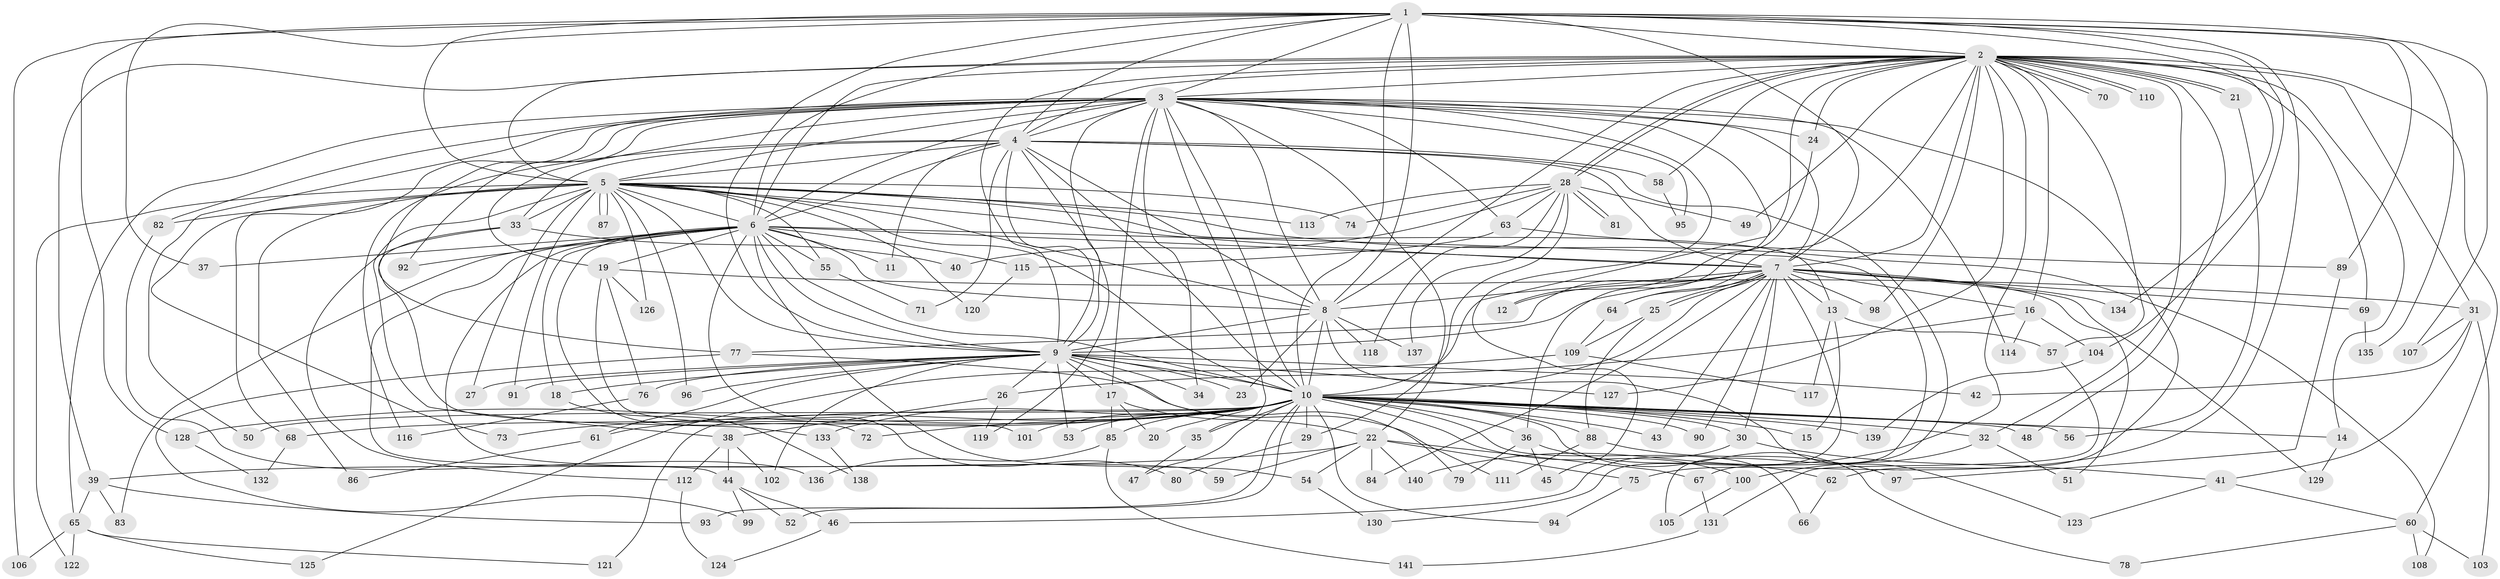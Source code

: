 // coarse degree distribution, {24: 0.010101010101010102, 48: 0.010101010101010102, 20: 0.020202020202020204, 5: 0.08080808080808081, 3: 0.26262626262626265, 4: 0.10101010101010101, 10: 0.020202020202020204, 2: 0.36363636363636365, 1: 0.0707070707070707, 9: 0.010101010101010102, 23: 0.010101010101010102, 26: 0.010101010101010102, 6: 0.020202020202020204, 15: 0.010101010101010102}
// Generated by graph-tools (version 1.1) at 2025/36/03/04/25 23:36:20]
// undirected, 141 vertices, 307 edges
graph export_dot {
  node [color=gray90,style=filled];
  1;
  2;
  3;
  4;
  5;
  6;
  7;
  8;
  9;
  10;
  11;
  12;
  13;
  14;
  15;
  16;
  17;
  18;
  19;
  20;
  21;
  22;
  23;
  24;
  25;
  26;
  27;
  28;
  29;
  30;
  31;
  32;
  33;
  34;
  35;
  36;
  37;
  38;
  39;
  40;
  41;
  42;
  43;
  44;
  45;
  46;
  47;
  48;
  49;
  50;
  51;
  52;
  53;
  54;
  55;
  56;
  57;
  58;
  59;
  60;
  61;
  62;
  63;
  64;
  65;
  66;
  67;
  68;
  69;
  70;
  71;
  72;
  73;
  74;
  75;
  76;
  77;
  78;
  79;
  80;
  81;
  82;
  83;
  84;
  85;
  86;
  87;
  88;
  89;
  90;
  91;
  92;
  93;
  94;
  95;
  96;
  97;
  98;
  99;
  100;
  101;
  102;
  103;
  104;
  105;
  106;
  107;
  108;
  109;
  110;
  111;
  112;
  113;
  114;
  115;
  116;
  117;
  118;
  119;
  120;
  121;
  122;
  123;
  124;
  125;
  126;
  127;
  128;
  129;
  130;
  131;
  132;
  133;
  134;
  135;
  136;
  137;
  138;
  139;
  140;
  141;
  1 -- 2;
  1 -- 3;
  1 -- 4;
  1 -- 5;
  1 -- 6;
  1 -- 7;
  1 -- 8;
  1 -- 9;
  1 -- 10;
  1 -- 37;
  1 -- 75;
  1 -- 89;
  1 -- 104;
  1 -- 106;
  1 -- 107;
  1 -- 128;
  1 -- 134;
  1 -- 135;
  2 -- 3;
  2 -- 4;
  2 -- 5;
  2 -- 6;
  2 -- 7;
  2 -- 8;
  2 -- 9;
  2 -- 10;
  2 -- 14;
  2 -- 16;
  2 -- 21;
  2 -- 21;
  2 -- 24;
  2 -- 28;
  2 -- 28;
  2 -- 31;
  2 -- 32;
  2 -- 39;
  2 -- 48;
  2 -- 49;
  2 -- 57;
  2 -- 58;
  2 -- 60;
  2 -- 64;
  2 -- 69;
  2 -- 70;
  2 -- 70;
  2 -- 98;
  2 -- 110;
  2 -- 110;
  2 -- 127;
  2 -- 140;
  3 -- 4;
  3 -- 5;
  3 -- 6;
  3 -- 7;
  3 -- 8;
  3 -- 9;
  3 -- 10;
  3 -- 12;
  3 -- 17;
  3 -- 19;
  3 -- 22;
  3 -- 24;
  3 -- 34;
  3 -- 35;
  3 -- 45;
  3 -- 50;
  3 -- 62;
  3 -- 63;
  3 -- 65;
  3 -- 73;
  3 -- 77;
  3 -- 82;
  3 -- 92;
  3 -- 95;
  3 -- 114;
  4 -- 5;
  4 -- 6;
  4 -- 7;
  4 -- 8;
  4 -- 9;
  4 -- 10;
  4 -- 11;
  4 -- 33;
  4 -- 58;
  4 -- 67;
  4 -- 71;
  4 -- 116;
  4 -- 119;
  5 -- 6;
  5 -- 7;
  5 -- 8;
  5 -- 9;
  5 -- 10;
  5 -- 13;
  5 -- 27;
  5 -- 33;
  5 -- 38;
  5 -- 55;
  5 -- 68;
  5 -- 74;
  5 -- 82;
  5 -- 86;
  5 -- 87;
  5 -- 87;
  5 -- 91;
  5 -- 96;
  5 -- 108;
  5 -- 113;
  5 -- 120;
  5 -- 122;
  5 -- 126;
  6 -- 7;
  6 -- 8;
  6 -- 9;
  6 -- 10;
  6 -- 11;
  6 -- 18;
  6 -- 19;
  6 -- 37;
  6 -- 44;
  6 -- 54;
  6 -- 55;
  6 -- 59;
  6 -- 72;
  6 -- 80;
  6 -- 83;
  6 -- 92;
  6 -- 105;
  6 -- 115;
  7 -- 8;
  7 -- 9;
  7 -- 10;
  7 -- 12;
  7 -- 13;
  7 -- 16;
  7 -- 25;
  7 -- 25;
  7 -- 30;
  7 -- 43;
  7 -- 51;
  7 -- 64;
  7 -- 69;
  7 -- 77;
  7 -- 84;
  7 -- 90;
  7 -- 98;
  7 -- 129;
  7 -- 130;
  7 -- 134;
  8 -- 9;
  8 -- 10;
  8 -- 23;
  8 -- 118;
  8 -- 123;
  8 -- 137;
  9 -- 10;
  9 -- 17;
  9 -- 18;
  9 -- 23;
  9 -- 26;
  9 -- 27;
  9 -- 34;
  9 -- 42;
  9 -- 53;
  9 -- 61;
  9 -- 76;
  9 -- 79;
  9 -- 91;
  9 -- 96;
  9 -- 102;
  9 -- 127;
  10 -- 14;
  10 -- 15;
  10 -- 20;
  10 -- 29;
  10 -- 30;
  10 -- 32;
  10 -- 35;
  10 -- 36;
  10 -- 43;
  10 -- 47;
  10 -- 48;
  10 -- 50;
  10 -- 52;
  10 -- 53;
  10 -- 56;
  10 -- 61;
  10 -- 66;
  10 -- 68;
  10 -- 72;
  10 -- 73;
  10 -- 78;
  10 -- 85;
  10 -- 88;
  10 -- 90;
  10 -- 93;
  10 -- 94;
  10 -- 100;
  10 -- 101;
  10 -- 121;
  10 -- 128;
  10 -- 133;
  10 -- 139;
  13 -- 15;
  13 -- 57;
  13 -- 117;
  14 -- 129;
  16 -- 26;
  16 -- 104;
  16 -- 114;
  17 -- 20;
  17 -- 22;
  17 -- 85;
  18 -- 138;
  19 -- 31;
  19 -- 76;
  19 -- 101;
  19 -- 126;
  21 -- 56;
  22 -- 39;
  22 -- 54;
  22 -- 59;
  22 -- 67;
  22 -- 75;
  22 -- 84;
  22 -- 140;
  24 -- 36;
  25 -- 88;
  25 -- 109;
  26 -- 38;
  26 -- 119;
  28 -- 29;
  28 -- 40;
  28 -- 49;
  28 -- 63;
  28 -- 74;
  28 -- 81;
  28 -- 81;
  28 -- 113;
  28 -- 118;
  28 -- 137;
  29 -- 80;
  30 -- 41;
  30 -- 46;
  31 -- 41;
  31 -- 42;
  31 -- 103;
  31 -- 107;
  32 -- 51;
  32 -- 100;
  33 -- 40;
  33 -- 112;
  33 -- 133;
  35 -- 47;
  36 -- 45;
  36 -- 62;
  36 -- 79;
  38 -- 44;
  38 -- 102;
  38 -- 112;
  39 -- 65;
  39 -- 83;
  39 -- 93;
  41 -- 60;
  41 -- 123;
  44 -- 46;
  44 -- 52;
  44 -- 99;
  46 -- 124;
  54 -- 130;
  55 -- 71;
  57 -- 131;
  58 -- 95;
  60 -- 78;
  60 -- 103;
  60 -- 108;
  61 -- 86;
  62 -- 66;
  63 -- 89;
  63 -- 115;
  64 -- 109;
  65 -- 106;
  65 -- 121;
  65 -- 122;
  65 -- 125;
  67 -- 131;
  68 -- 132;
  69 -- 135;
  75 -- 94;
  76 -- 116;
  77 -- 99;
  77 -- 111;
  82 -- 136;
  85 -- 136;
  85 -- 141;
  88 -- 97;
  88 -- 111;
  89 -- 97;
  100 -- 105;
  104 -- 139;
  109 -- 117;
  109 -- 125;
  112 -- 124;
  115 -- 120;
  128 -- 132;
  131 -- 141;
  133 -- 138;
}
